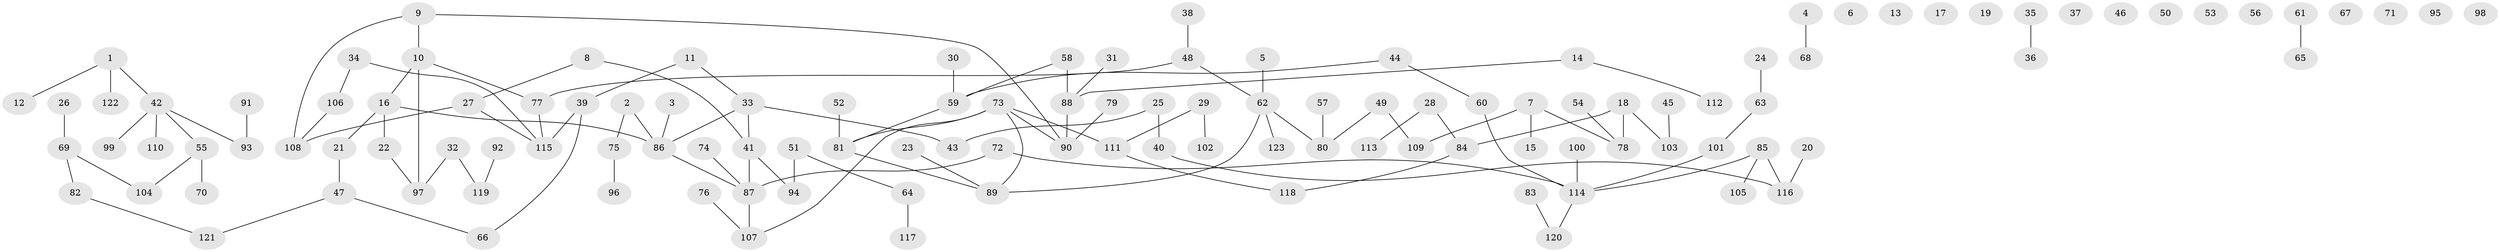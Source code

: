 // coarse degree distribution, {2: 0.3541666666666667, 4: 0.14583333333333334, 7: 0.020833333333333332, 5: 0.0625, 3: 0.16666666666666666, 1: 0.25}
// Generated by graph-tools (version 1.1) at 2025/48/03/04/25 22:48:28]
// undirected, 123 vertices, 120 edges
graph export_dot {
  node [color=gray90,style=filled];
  1;
  2;
  3;
  4;
  5;
  6;
  7;
  8;
  9;
  10;
  11;
  12;
  13;
  14;
  15;
  16;
  17;
  18;
  19;
  20;
  21;
  22;
  23;
  24;
  25;
  26;
  27;
  28;
  29;
  30;
  31;
  32;
  33;
  34;
  35;
  36;
  37;
  38;
  39;
  40;
  41;
  42;
  43;
  44;
  45;
  46;
  47;
  48;
  49;
  50;
  51;
  52;
  53;
  54;
  55;
  56;
  57;
  58;
  59;
  60;
  61;
  62;
  63;
  64;
  65;
  66;
  67;
  68;
  69;
  70;
  71;
  72;
  73;
  74;
  75;
  76;
  77;
  78;
  79;
  80;
  81;
  82;
  83;
  84;
  85;
  86;
  87;
  88;
  89;
  90;
  91;
  92;
  93;
  94;
  95;
  96;
  97;
  98;
  99;
  100;
  101;
  102;
  103;
  104;
  105;
  106;
  107;
  108;
  109;
  110;
  111;
  112;
  113;
  114;
  115;
  116;
  117;
  118;
  119;
  120;
  121;
  122;
  123;
  1 -- 12;
  1 -- 42;
  1 -- 122;
  2 -- 75;
  2 -- 86;
  3 -- 86;
  4 -- 68;
  5 -- 62;
  7 -- 15;
  7 -- 78;
  7 -- 109;
  8 -- 27;
  8 -- 41;
  9 -- 10;
  9 -- 90;
  9 -- 108;
  10 -- 16;
  10 -- 77;
  10 -- 97;
  11 -- 33;
  11 -- 39;
  14 -- 88;
  14 -- 112;
  16 -- 21;
  16 -- 22;
  16 -- 86;
  18 -- 78;
  18 -- 84;
  18 -- 103;
  20 -- 116;
  21 -- 47;
  22 -- 97;
  23 -- 89;
  24 -- 63;
  25 -- 40;
  25 -- 43;
  26 -- 69;
  27 -- 108;
  27 -- 115;
  28 -- 84;
  28 -- 113;
  29 -- 102;
  29 -- 111;
  30 -- 59;
  31 -- 88;
  32 -- 97;
  32 -- 119;
  33 -- 41;
  33 -- 43;
  33 -- 86;
  34 -- 106;
  34 -- 115;
  35 -- 36;
  38 -- 48;
  39 -- 66;
  39 -- 115;
  40 -- 116;
  41 -- 87;
  41 -- 94;
  42 -- 55;
  42 -- 93;
  42 -- 99;
  42 -- 110;
  44 -- 59;
  44 -- 60;
  45 -- 103;
  47 -- 66;
  47 -- 121;
  48 -- 62;
  48 -- 77;
  49 -- 80;
  49 -- 109;
  51 -- 64;
  51 -- 94;
  52 -- 81;
  54 -- 78;
  55 -- 70;
  55 -- 104;
  57 -- 80;
  58 -- 59;
  58 -- 88;
  59 -- 81;
  60 -- 114;
  61 -- 65;
  62 -- 80;
  62 -- 89;
  62 -- 123;
  63 -- 101;
  64 -- 117;
  69 -- 82;
  69 -- 104;
  72 -- 87;
  72 -- 114;
  73 -- 81;
  73 -- 89;
  73 -- 90;
  73 -- 107;
  73 -- 111;
  74 -- 87;
  75 -- 96;
  76 -- 107;
  77 -- 115;
  79 -- 90;
  81 -- 89;
  82 -- 121;
  83 -- 120;
  84 -- 118;
  85 -- 105;
  85 -- 114;
  85 -- 116;
  86 -- 87;
  87 -- 107;
  88 -- 90;
  91 -- 93;
  92 -- 119;
  100 -- 114;
  101 -- 114;
  106 -- 108;
  111 -- 118;
  114 -- 120;
}
